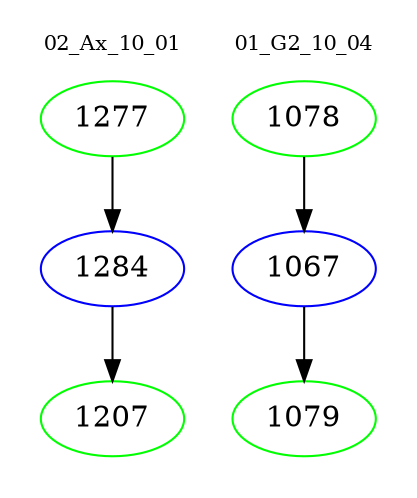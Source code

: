 digraph{
subgraph cluster_0 {
color = white
label = "02_Ax_10_01";
fontsize=10;
T0_1277 [label="1277", color="green"]
T0_1277 -> T0_1284 [color="black"]
T0_1284 [label="1284", color="blue"]
T0_1284 -> T0_1207 [color="black"]
T0_1207 [label="1207", color="green"]
}
subgraph cluster_1 {
color = white
label = "01_G2_10_04";
fontsize=10;
T1_1078 [label="1078", color="green"]
T1_1078 -> T1_1067 [color="black"]
T1_1067 [label="1067", color="blue"]
T1_1067 -> T1_1079 [color="black"]
T1_1079 [label="1079", color="green"]
}
}
